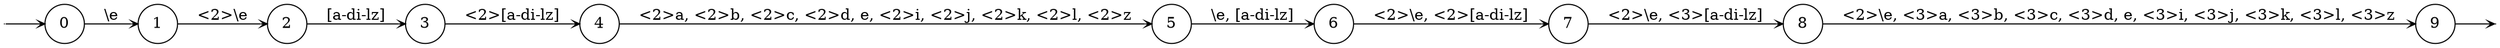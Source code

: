 digraph
{
  vcsn_context = "nullableset<letterset<char_letters(abcdefghijklmnopqrstuvwxyz)>>, z"
  rankdir = LR
  edge [arrowhead = vee, arrowsize = .6]
  {
    node [shape = point, width = 0]
    I0
    F9
  }
  {
    node [shape = circle, style = rounded, width = 0.5]
    0
    1
    2
    3
    4
    5
    6
    7
    8
    9
  }
  I0 -> 0
  0 -> 1 [label = "\\e"]
  1 -> 2 [label = "<2>\\e"]
  2 -> 3 [label = "[a-di-lz]"]
  3 -> 4 [label = "<2>[a-di-lz]"]
  4 -> 5 [label = "<2>a, <2>b, <2>c, <2>d, e, <2>i, <2>j, <2>k, <2>l, <2>z"]
  5 -> 6 [label = "\\e, [a-di-lz]"]
  6 -> 7 [label = "<2>\\e, <2>[a-di-lz]"]
  7 -> 8 [label = "<2>\\e, <3>[a-di-lz]"]
  8 -> 9 [label = "<2>\\e, <3>a, <3>b, <3>c, <3>d, e, <3>i, <3>j, <3>k, <3>l, <3>z"]
  9 -> F9
}
